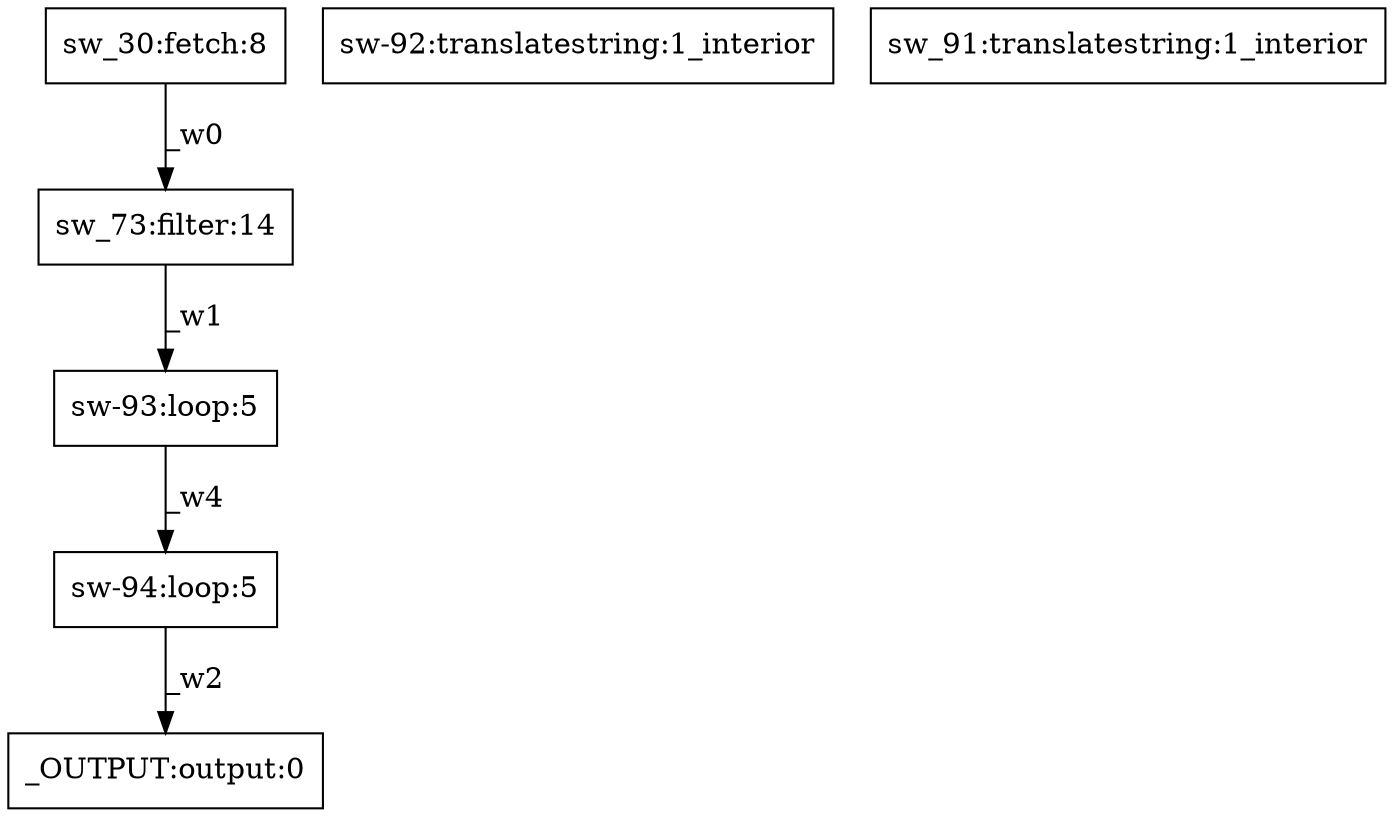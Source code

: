 digraph test1 { node [shape=box] "sw_30" [label="sw_30:fetch:8"];"_OUTPUT" [label="_OUTPUT:output:0"];"sw-94" [label="sw-94:loop:5"];"sw-92" [label="sw-92:translatestring:1_interior"];"sw_73" [label="sw_73:filter:14"];"sw-93" [label="sw-93:loop:5"];"sw_91" [label="sw_91:translatestring:1_interior"];"sw_30" -> "sw_73" [label="_w0"];"sw_73" -> "sw-93" [label="_w1"];"sw-94" -> "_OUTPUT" [label="_w2"];"sw-93" -> "sw-94" [label="_w4"];}